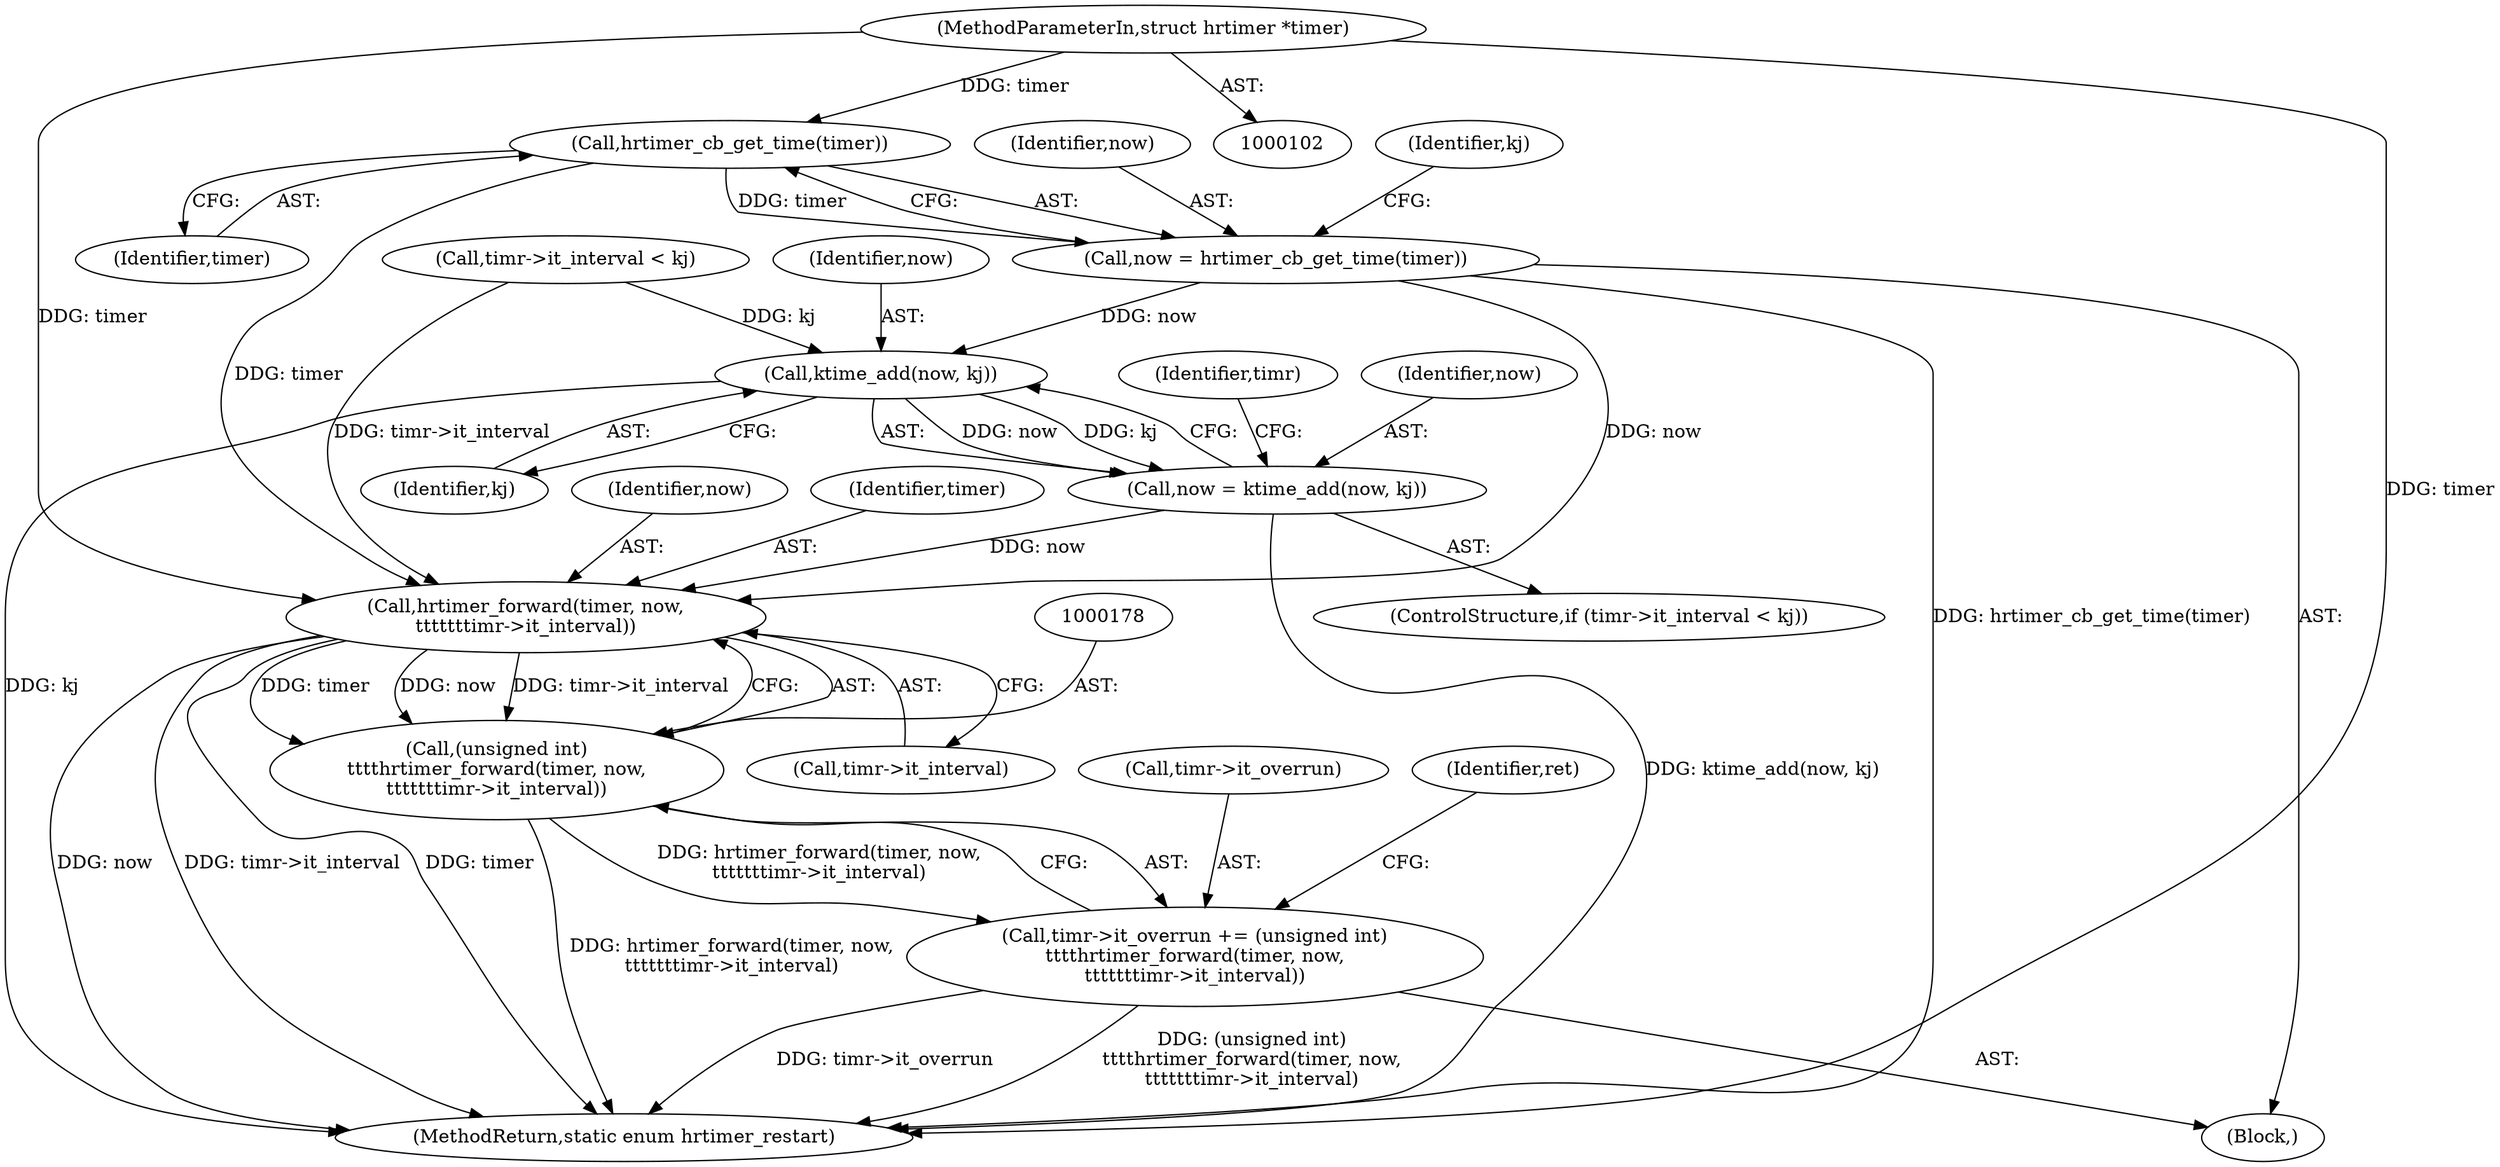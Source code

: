 digraph "1_linux_78c9c4dfbf8c04883941445a195276bb4bb92c76_4@pointer" {
"1000153" [label="(Call,hrtimer_cb_get_time(timer))"];
"1000103" [label="(MethodParameterIn,struct hrtimer *timer)"];
"1000151" [label="(Call,now = hrtimer_cb_get_time(timer))"];
"1000170" [label="(Call,ktime_add(now, kj))"];
"1000168" [label="(Call,now = ktime_add(now, kj))"];
"1000179" [label="(Call,hrtimer_forward(timer, now,\n\t\t\t\t\t\ttimr->it_interval))"];
"1000177" [label="(Call,(unsigned int)\n\t\t\t\thrtimer_forward(timer, now,\n\t\t\t\t\t\ttimr->it_interval))"];
"1000173" [label="(Call,timr->it_overrun += (unsigned int)\n\t\t\t\thrtimer_forward(timer, now,\n\t\t\t\t\t\ttimr->it_interval))"];
"1000103" [label="(MethodParameterIn,struct hrtimer *timer)"];
"1000158" [label="(Identifier,kj)"];
"1000163" [label="(Call,timr->it_interval < kj)"];
"1000175" [label="(Identifier,timr)"];
"1000162" [label="(ControlStructure,if (timr->it_interval < kj))"];
"1000177" [label="(Call,(unsigned int)\n\t\t\t\thrtimer_forward(timer, now,\n\t\t\t\t\t\ttimr->it_interval))"];
"1000169" [label="(Identifier,now)"];
"1000179" [label="(Call,hrtimer_forward(timer, now,\n\t\t\t\t\t\ttimr->it_interval))"];
"1000170" [label="(Call,ktime_add(now, kj))"];
"1000168" [label="(Call,now = ktime_add(now, kj))"];
"1000181" [label="(Identifier,now)"];
"1000154" [label="(Identifier,timer)"];
"1000174" [label="(Call,timr->it_overrun)"];
"1000149" [label="(Block,)"];
"1000172" [label="(Identifier,kj)"];
"1000182" [label="(Call,timr->it_interval)"];
"1000173" [label="(Call,timr->it_overrun += (unsigned int)\n\t\t\t\thrtimer_forward(timer, now,\n\t\t\t\t\t\ttimr->it_interval))"];
"1000186" [label="(Identifier,ret)"];
"1000153" [label="(Call,hrtimer_cb_get_time(timer))"];
"1000151" [label="(Call,now = hrtimer_cb_get_time(timer))"];
"1000180" [label="(Identifier,timer)"];
"1000152" [label="(Identifier,now)"];
"1000171" [label="(Identifier,now)"];
"1000202" [label="(MethodReturn,static enum hrtimer_restart)"];
"1000153" -> "1000151"  [label="AST: "];
"1000153" -> "1000154"  [label="CFG: "];
"1000154" -> "1000153"  [label="AST: "];
"1000151" -> "1000153"  [label="CFG: "];
"1000153" -> "1000151"  [label="DDG: timer"];
"1000103" -> "1000153"  [label="DDG: timer"];
"1000153" -> "1000179"  [label="DDG: timer"];
"1000103" -> "1000102"  [label="AST: "];
"1000103" -> "1000202"  [label="DDG: timer"];
"1000103" -> "1000179"  [label="DDG: timer"];
"1000151" -> "1000149"  [label="AST: "];
"1000152" -> "1000151"  [label="AST: "];
"1000158" -> "1000151"  [label="CFG: "];
"1000151" -> "1000202"  [label="DDG: hrtimer_cb_get_time(timer)"];
"1000151" -> "1000170"  [label="DDG: now"];
"1000151" -> "1000179"  [label="DDG: now"];
"1000170" -> "1000168"  [label="AST: "];
"1000170" -> "1000172"  [label="CFG: "];
"1000171" -> "1000170"  [label="AST: "];
"1000172" -> "1000170"  [label="AST: "];
"1000168" -> "1000170"  [label="CFG: "];
"1000170" -> "1000202"  [label="DDG: kj"];
"1000170" -> "1000168"  [label="DDG: now"];
"1000170" -> "1000168"  [label="DDG: kj"];
"1000163" -> "1000170"  [label="DDG: kj"];
"1000168" -> "1000162"  [label="AST: "];
"1000169" -> "1000168"  [label="AST: "];
"1000175" -> "1000168"  [label="CFG: "];
"1000168" -> "1000202"  [label="DDG: ktime_add(now, kj)"];
"1000168" -> "1000179"  [label="DDG: now"];
"1000179" -> "1000177"  [label="AST: "];
"1000179" -> "1000182"  [label="CFG: "];
"1000180" -> "1000179"  [label="AST: "];
"1000181" -> "1000179"  [label="AST: "];
"1000182" -> "1000179"  [label="AST: "];
"1000177" -> "1000179"  [label="CFG: "];
"1000179" -> "1000202"  [label="DDG: now"];
"1000179" -> "1000202"  [label="DDG: timr->it_interval"];
"1000179" -> "1000202"  [label="DDG: timer"];
"1000179" -> "1000177"  [label="DDG: timer"];
"1000179" -> "1000177"  [label="DDG: now"];
"1000179" -> "1000177"  [label="DDG: timr->it_interval"];
"1000163" -> "1000179"  [label="DDG: timr->it_interval"];
"1000177" -> "1000173"  [label="AST: "];
"1000178" -> "1000177"  [label="AST: "];
"1000173" -> "1000177"  [label="CFG: "];
"1000177" -> "1000202"  [label="DDG: hrtimer_forward(timer, now,\n\t\t\t\t\t\ttimr->it_interval)"];
"1000177" -> "1000173"  [label="DDG: hrtimer_forward(timer, now,\n\t\t\t\t\t\ttimr->it_interval)"];
"1000173" -> "1000149"  [label="AST: "];
"1000174" -> "1000173"  [label="AST: "];
"1000186" -> "1000173"  [label="CFG: "];
"1000173" -> "1000202"  [label="DDG: timr->it_overrun"];
"1000173" -> "1000202"  [label="DDG: (unsigned int)\n\t\t\t\thrtimer_forward(timer, now,\n\t\t\t\t\t\ttimr->it_interval)"];
}

